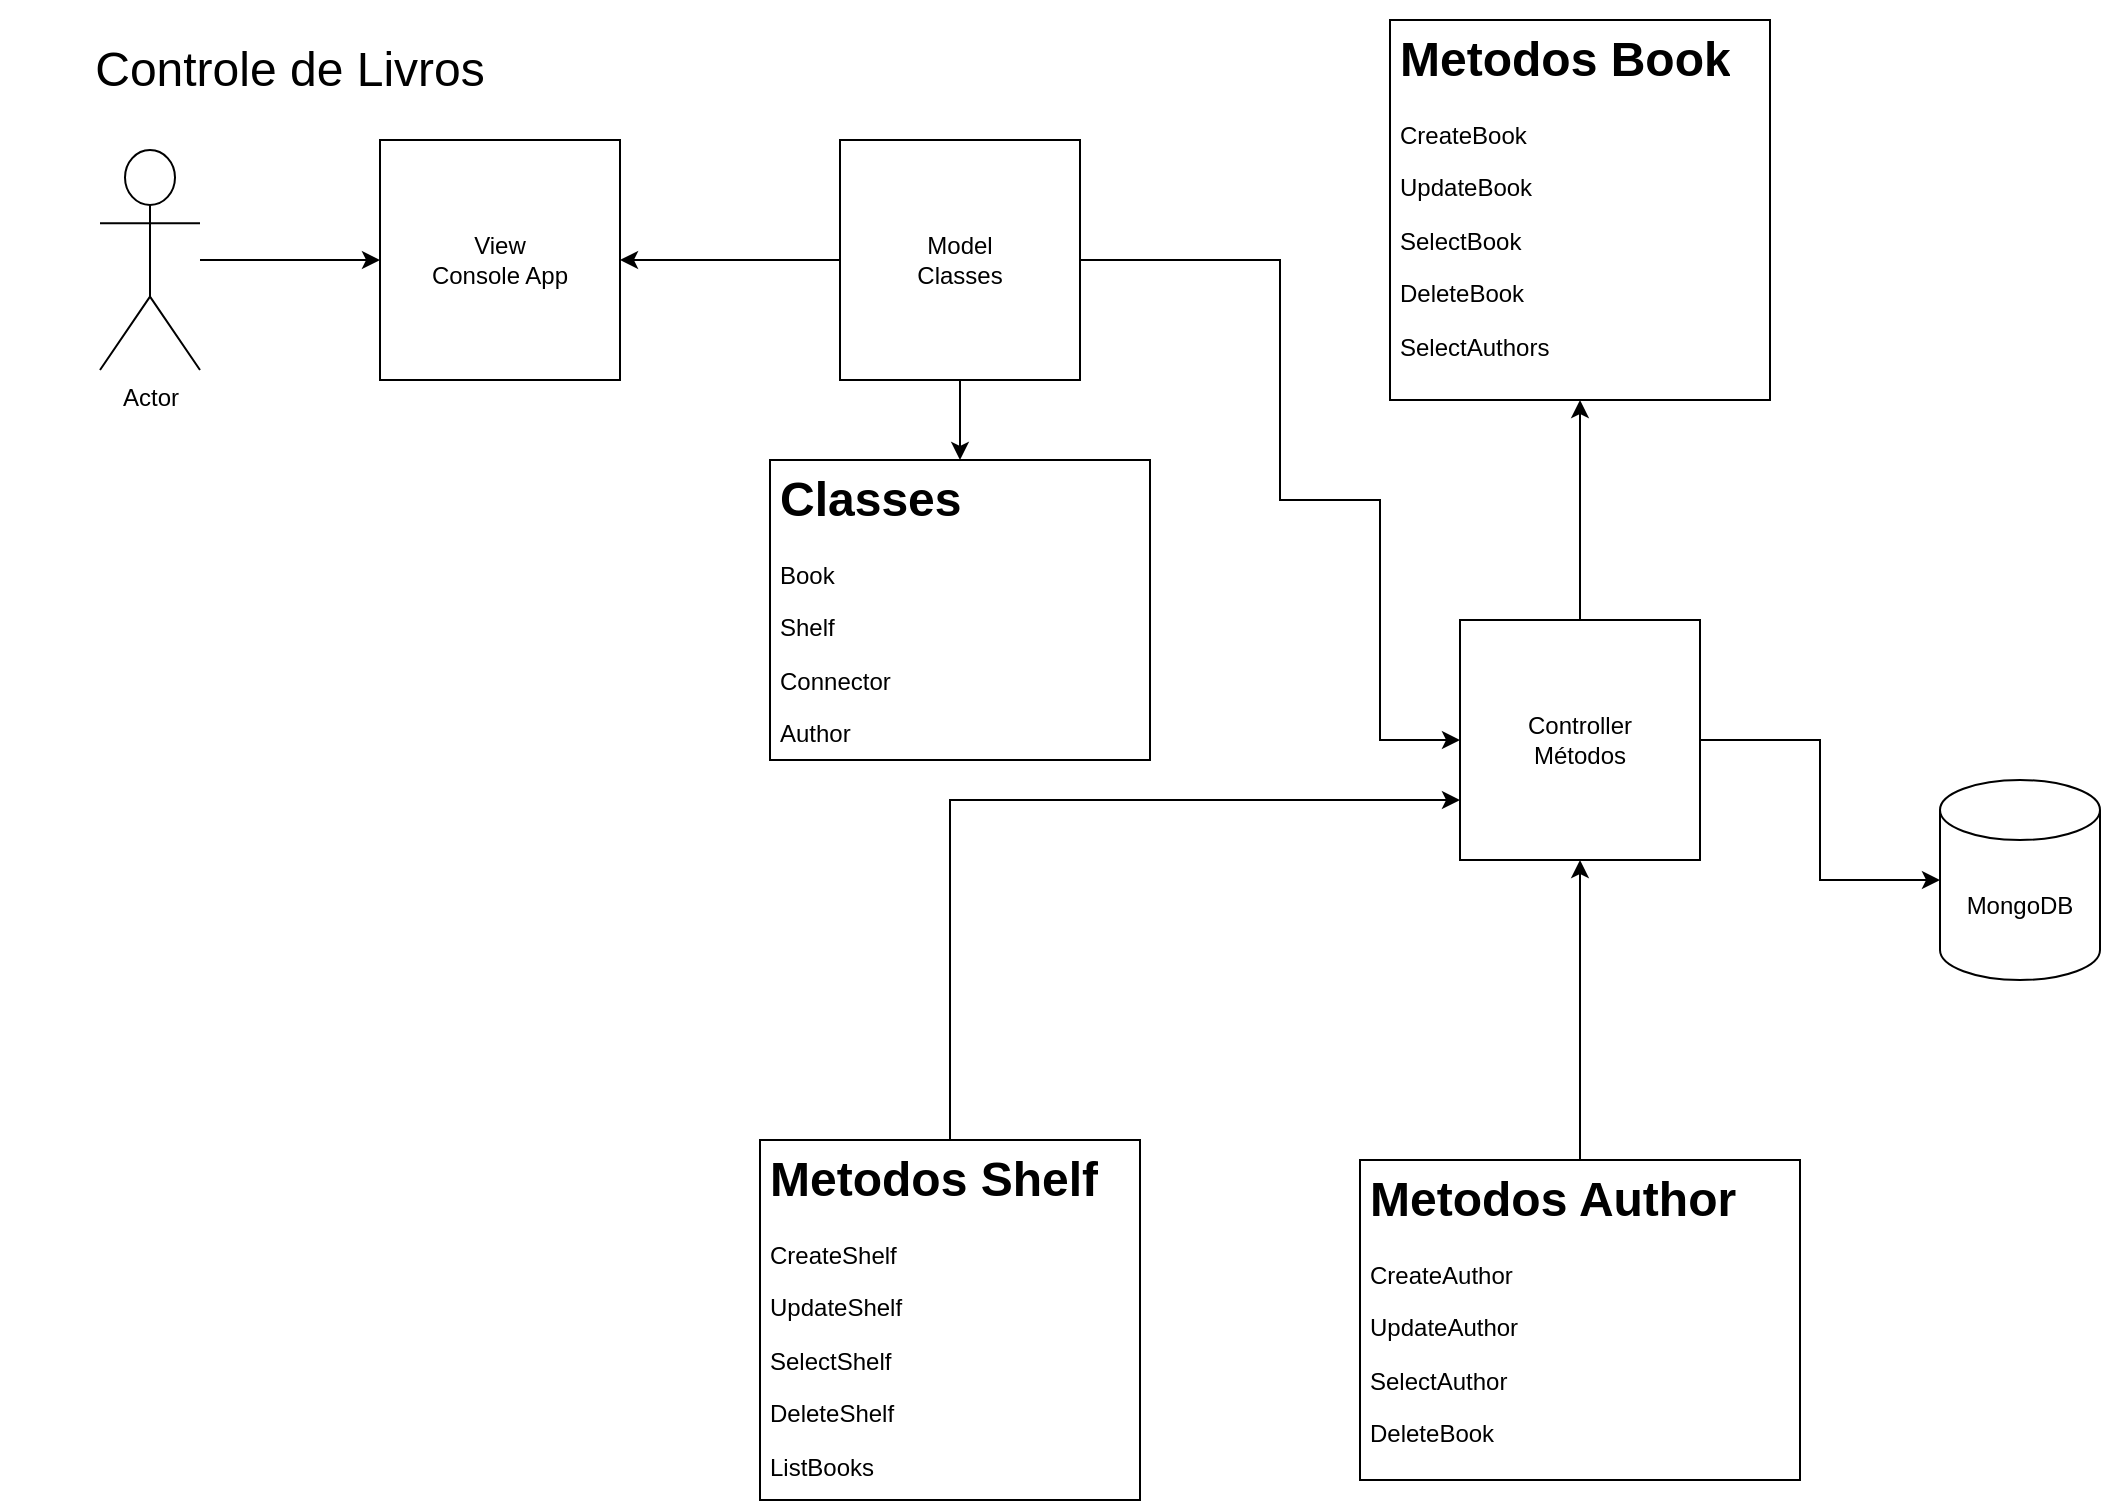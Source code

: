 <mxfile version="21.1.2" type="device">
  <diagram name="Page-1" id="FpGTTovZxtUlriD37-4v">
    <mxGraphModel dx="1434" dy="884" grid="1" gridSize="10" guides="1" tooltips="1" connect="1" arrows="1" fold="1" page="1" pageScale="1" pageWidth="1169" pageHeight="827" math="0" shadow="0">
      <root>
        <mxCell id="0" />
        <mxCell id="1" parent="0" />
        <mxCell id="hINAiE4th2RwcvXUCsx0-2" value="Controle de Livros" style="text;html=1;strokeColor=none;fillColor=none;align=center;verticalAlign=middle;whiteSpace=wrap;rounded=0;fontSize=24;" vertex="1" parent="1">
          <mxGeometry x="10" y="20" width="290" height="50" as="geometry" />
        </mxCell>
        <mxCell id="hINAiE4th2RwcvXUCsx0-4" value="View&lt;br&gt;Console App" style="whiteSpace=wrap;html=1;aspect=fixed;" vertex="1" parent="1">
          <mxGeometry x="200" y="80" width="120" height="120" as="geometry" />
        </mxCell>
        <mxCell id="hINAiE4th2RwcvXUCsx0-9" style="edgeStyle=orthogonalEdgeStyle;rounded=0;orthogonalLoop=1;jettySize=auto;html=1;exitX=1;exitY=0.5;exitDx=0;exitDy=0;entryX=0;entryY=0.5;entryDx=0;entryDy=0;" edge="1" parent="1" source="hINAiE4th2RwcvXUCsx0-5" target="hINAiE4th2RwcvXUCsx0-6">
          <mxGeometry relative="1" as="geometry">
            <Array as="points">
              <mxPoint x="650" y="140" />
              <mxPoint x="650" y="260" />
              <mxPoint x="700" y="260" />
              <mxPoint x="700" y="380" />
            </Array>
          </mxGeometry>
        </mxCell>
        <mxCell id="hINAiE4th2RwcvXUCsx0-10" style="edgeStyle=orthogonalEdgeStyle;rounded=0;orthogonalLoop=1;jettySize=auto;html=1;" edge="1" parent="1" source="hINAiE4th2RwcvXUCsx0-5" target="hINAiE4th2RwcvXUCsx0-4">
          <mxGeometry relative="1" as="geometry" />
        </mxCell>
        <mxCell id="hINAiE4th2RwcvXUCsx0-18" value="" style="edgeStyle=orthogonalEdgeStyle;rounded=0;orthogonalLoop=1;jettySize=auto;html=1;entryX=0.5;entryY=0;entryDx=0;entryDy=0;" edge="1" parent="1" source="hINAiE4th2RwcvXUCsx0-5" target="hINAiE4th2RwcvXUCsx0-20">
          <mxGeometry relative="1" as="geometry">
            <mxPoint x="540" y="620" as="targetPoint" />
          </mxGeometry>
        </mxCell>
        <mxCell id="hINAiE4th2RwcvXUCsx0-5" value="Model&lt;br&gt;Classes" style="whiteSpace=wrap;html=1;aspect=fixed;" vertex="1" parent="1">
          <mxGeometry x="430" y="80" width="120" height="120" as="geometry" />
        </mxCell>
        <mxCell id="hINAiE4th2RwcvXUCsx0-8" style="edgeStyle=orthogonalEdgeStyle;rounded=0;orthogonalLoop=1;jettySize=auto;html=1;entryX=0;entryY=0.5;entryDx=0;entryDy=0;entryPerimeter=0;" edge="1" parent="1" source="hINAiE4th2RwcvXUCsx0-6" target="hINAiE4th2RwcvXUCsx0-7">
          <mxGeometry relative="1" as="geometry" />
        </mxCell>
        <mxCell id="hINAiE4th2RwcvXUCsx0-22" style="edgeStyle=orthogonalEdgeStyle;rounded=0;orthogonalLoop=1;jettySize=auto;html=1;entryX=0.5;entryY=1;entryDx=0;entryDy=0;" edge="1" parent="1" source="hINAiE4th2RwcvXUCsx0-6" target="hINAiE4th2RwcvXUCsx0-21">
          <mxGeometry relative="1" as="geometry" />
        </mxCell>
        <mxCell id="hINAiE4th2RwcvXUCsx0-6" value="Controller&lt;br&gt;Métodos" style="whiteSpace=wrap;html=1;aspect=fixed;" vertex="1" parent="1">
          <mxGeometry x="740" y="320" width="120" height="120" as="geometry" />
        </mxCell>
        <mxCell id="hINAiE4th2RwcvXUCsx0-7" value="MongoDB" style="shape=cylinder3;whiteSpace=wrap;html=1;boundedLbl=1;backgroundOutline=1;size=15;" vertex="1" parent="1">
          <mxGeometry x="980" y="400" width="80" height="100" as="geometry" />
        </mxCell>
        <mxCell id="hINAiE4th2RwcvXUCsx0-15" style="edgeStyle=orthogonalEdgeStyle;rounded=0;orthogonalLoop=1;jettySize=auto;html=1;" edge="1" parent="1" source="hINAiE4th2RwcvXUCsx0-12" target="hINAiE4th2RwcvXUCsx0-4">
          <mxGeometry relative="1" as="geometry" />
        </mxCell>
        <mxCell id="hINAiE4th2RwcvXUCsx0-12" value="Actor" style="shape=umlActor;verticalLabelPosition=bottom;verticalAlign=top;html=1;outlineConnect=0;" vertex="1" parent="1">
          <mxGeometry x="60" y="85" width="50" height="110" as="geometry" />
        </mxCell>
        <mxCell id="hINAiE4th2RwcvXUCsx0-20" value="&lt;h1&gt;Classes&lt;/h1&gt;&lt;p&gt;Book&lt;/p&gt;&lt;p&gt;Shelf&lt;/p&gt;&lt;p&gt;Connector&lt;/p&gt;&lt;p&gt;Author&lt;/p&gt;" style="text;html=1;strokeColor=default;fillColor=none;spacing=5;spacingTop=-20;whiteSpace=wrap;overflow=hidden;rounded=0;" vertex="1" parent="1">
          <mxGeometry x="395" y="240" width="190" height="150" as="geometry" />
        </mxCell>
        <mxCell id="hINAiE4th2RwcvXUCsx0-21" value="&lt;h1&gt;Metodos Book&lt;/h1&gt;&lt;p&gt;CreateBook&lt;/p&gt;&lt;p&gt;UpdateBook&lt;/p&gt;&lt;p&gt;SelectBook&lt;/p&gt;&lt;p&gt;&lt;span style=&quot;background-color: initial;&quot;&gt;DeleteBook&lt;/span&gt;&lt;br&gt;&lt;/p&gt;&lt;p&gt;SelectAuthors&lt;span style=&quot;background-color: initial;&quot;&gt;&lt;br&gt;&lt;/span&gt;&lt;/p&gt;" style="text;html=1;strokeColor=default;fillColor=none;spacing=5;spacingTop=-20;whiteSpace=wrap;overflow=hidden;rounded=0;" vertex="1" parent="1">
          <mxGeometry x="705" y="20" width="190" height="190" as="geometry" />
        </mxCell>
        <mxCell id="hINAiE4th2RwcvXUCsx0-25" style="edgeStyle=orthogonalEdgeStyle;rounded=0;orthogonalLoop=1;jettySize=auto;html=1;entryX=0;entryY=0.75;entryDx=0;entryDy=0;exitX=0.5;exitY=0;exitDx=0;exitDy=0;" edge="1" parent="1" source="hINAiE4th2RwcvXUCsx0-23" target="hINAiE4th2RwcvXUCsx0-6">
          <mxGeometry relative="1" as="geometry" />
        </mxCell>
        <mxCell id="hINAiE4th2RwcvXUCsx0-23" value="&lt;h1&gt;Metodos Shelf&lt;/h1&gt;&lt;p&gt;CreateShelf&lt;/p&gt;&lt;p&gt;UpdateShelf&lt;/p&gt;&lt;p&gt;SelectShelf&lt;/p&gt;&lt;p&gt;DeleteShelf&lt;/p&gt;&lt;p&gt;ListBooks&lt;/p&gt;" style="text;html=1;strokeColor=default;fillColor=none;spacing=5;spacingTop=-20;whiteSpace=wrap;overflow=hidden;rounded=0;" vertex="1" parent="1">
          <mxGeometry x="390" y="580" width="190" height="180" as="geometry" />
        </mxCell>
        <mxCell id="hINAiE4th2RwcvXUCsx0-26" style="edgeStyle=orthogonalEdgeStyle;rounded=0;orthogonalLoop=1;jettySize=auto;html=1;entryX=0.5;entryY=1;entryDx=0;entryDy=0;" edge="1" parent="1" source="hINAiE4th2RwcvXUCsx0-24" target="hINAiE4th2RwcvXUCsx0-6">
          <mxGeometry relative="1" as="geometry" />
        </mxCell>
        <mxCell id="hINAiE4th2RwcvXUCsx0-24" value="&lt;h1&gt;Metodos Author&lt;/h1&gt;&lt;p&gt;CreateAuthor&lt;/p&gt;&lt;p&gt;UpdateAuthor&lt;/p&gt;&lt;p&gt;SelectAuthor&lt;/p&gt;&lt;p&gt;DeleteBook&lt;/p&gt;" style="text;html=1;strokeColor=default;fillColor=none;spacing=5;spacingTop=-20;whiteSpace=wrap;overflow=hidden;rounded=0;" vertex="1" parent="1">
          <mxGeometry x="690" y="590" width="220" height="160" as="geometry" />
        </mxCell>
      </root>
    </mxGraphModel>
  </diagram>
</mxfile>
